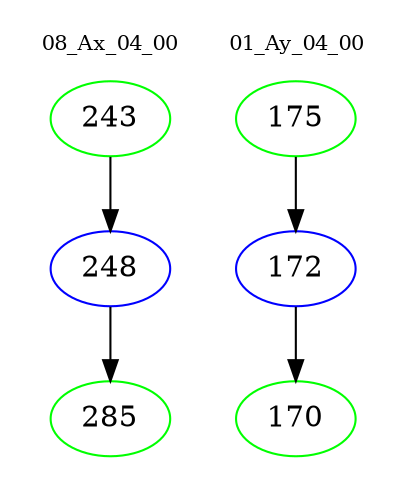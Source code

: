 digraph{
subgraph cluster_0 {
color = white
label = "08_Ax_04_00";
fontsize=10;
T0_243 [label="243", color="green"]
T0_243 -> T0_248 [color="black"]
T0_248 [label="248", color="blue"]
T0_248 -> T0_285 [color="black"]
T0_285 [label="285", color="green"]
}
subgraph cluster_1 {
color = white
label = "01_Ay_04_00";
fontsize=10;
T1_175 [label="175", color="green"]
T1_175 -> T1_172 [color="black"]
T1_172 [label="172", color="blue"]
T1_172 -> T1_170 [color="black"]
T1_170 [label="170", color="green"]
}
}
